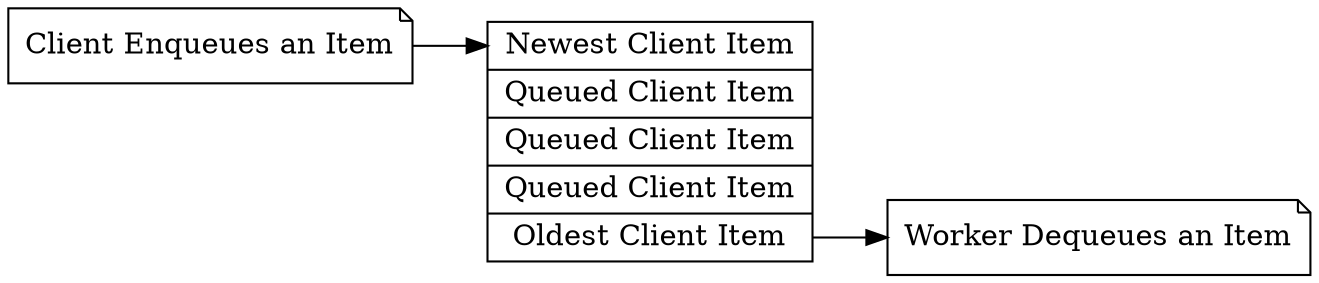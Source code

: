 digraph G {
   rankdir=LR    
   node [shape=record];
   im1 [label="Client Enqueues an Item",shape=note];
   q1 [label="<m> Newest Client Item|Queued Client Item|Queued Client Item|Queued Client Item|<n>Oldest Client Item",shape=record];
   im2 [label="Worker Dequeues an Item",shape=note];
   im1 -> q1:m;
   q1:n -> im2;
}
